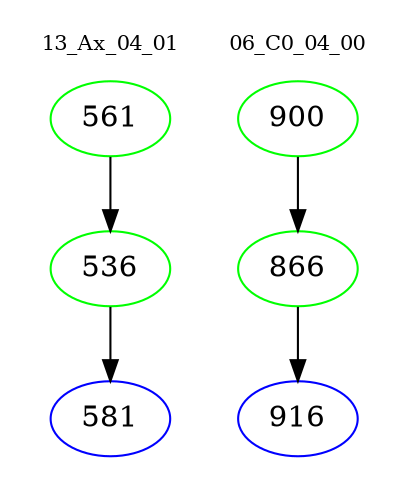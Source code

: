 digraph{
subgraph cluster_0 {
color = white
label = "13_Ax_04_01";
fontsize=10;
T0_561 [label="561", color="green"]
T0_561 -> T0_536 [color="black"]
T0_536 [label="536", color="green"]
T0_536 -> T0_581 [color="black"]
T0_581 [label="581", color="blue"]
}
subgraph cluster_1 {
color = white
label = "06_C0_04_00";
fontsize=10;
T1_900 [label="900", color="green"]
T1_900 -> T1_866 [color="black"]
T1_866 [label="866", color="green"]
T1_866 -> T1_916 [color="black"]
T1_916 [label="916", color="blue"]
}
}
